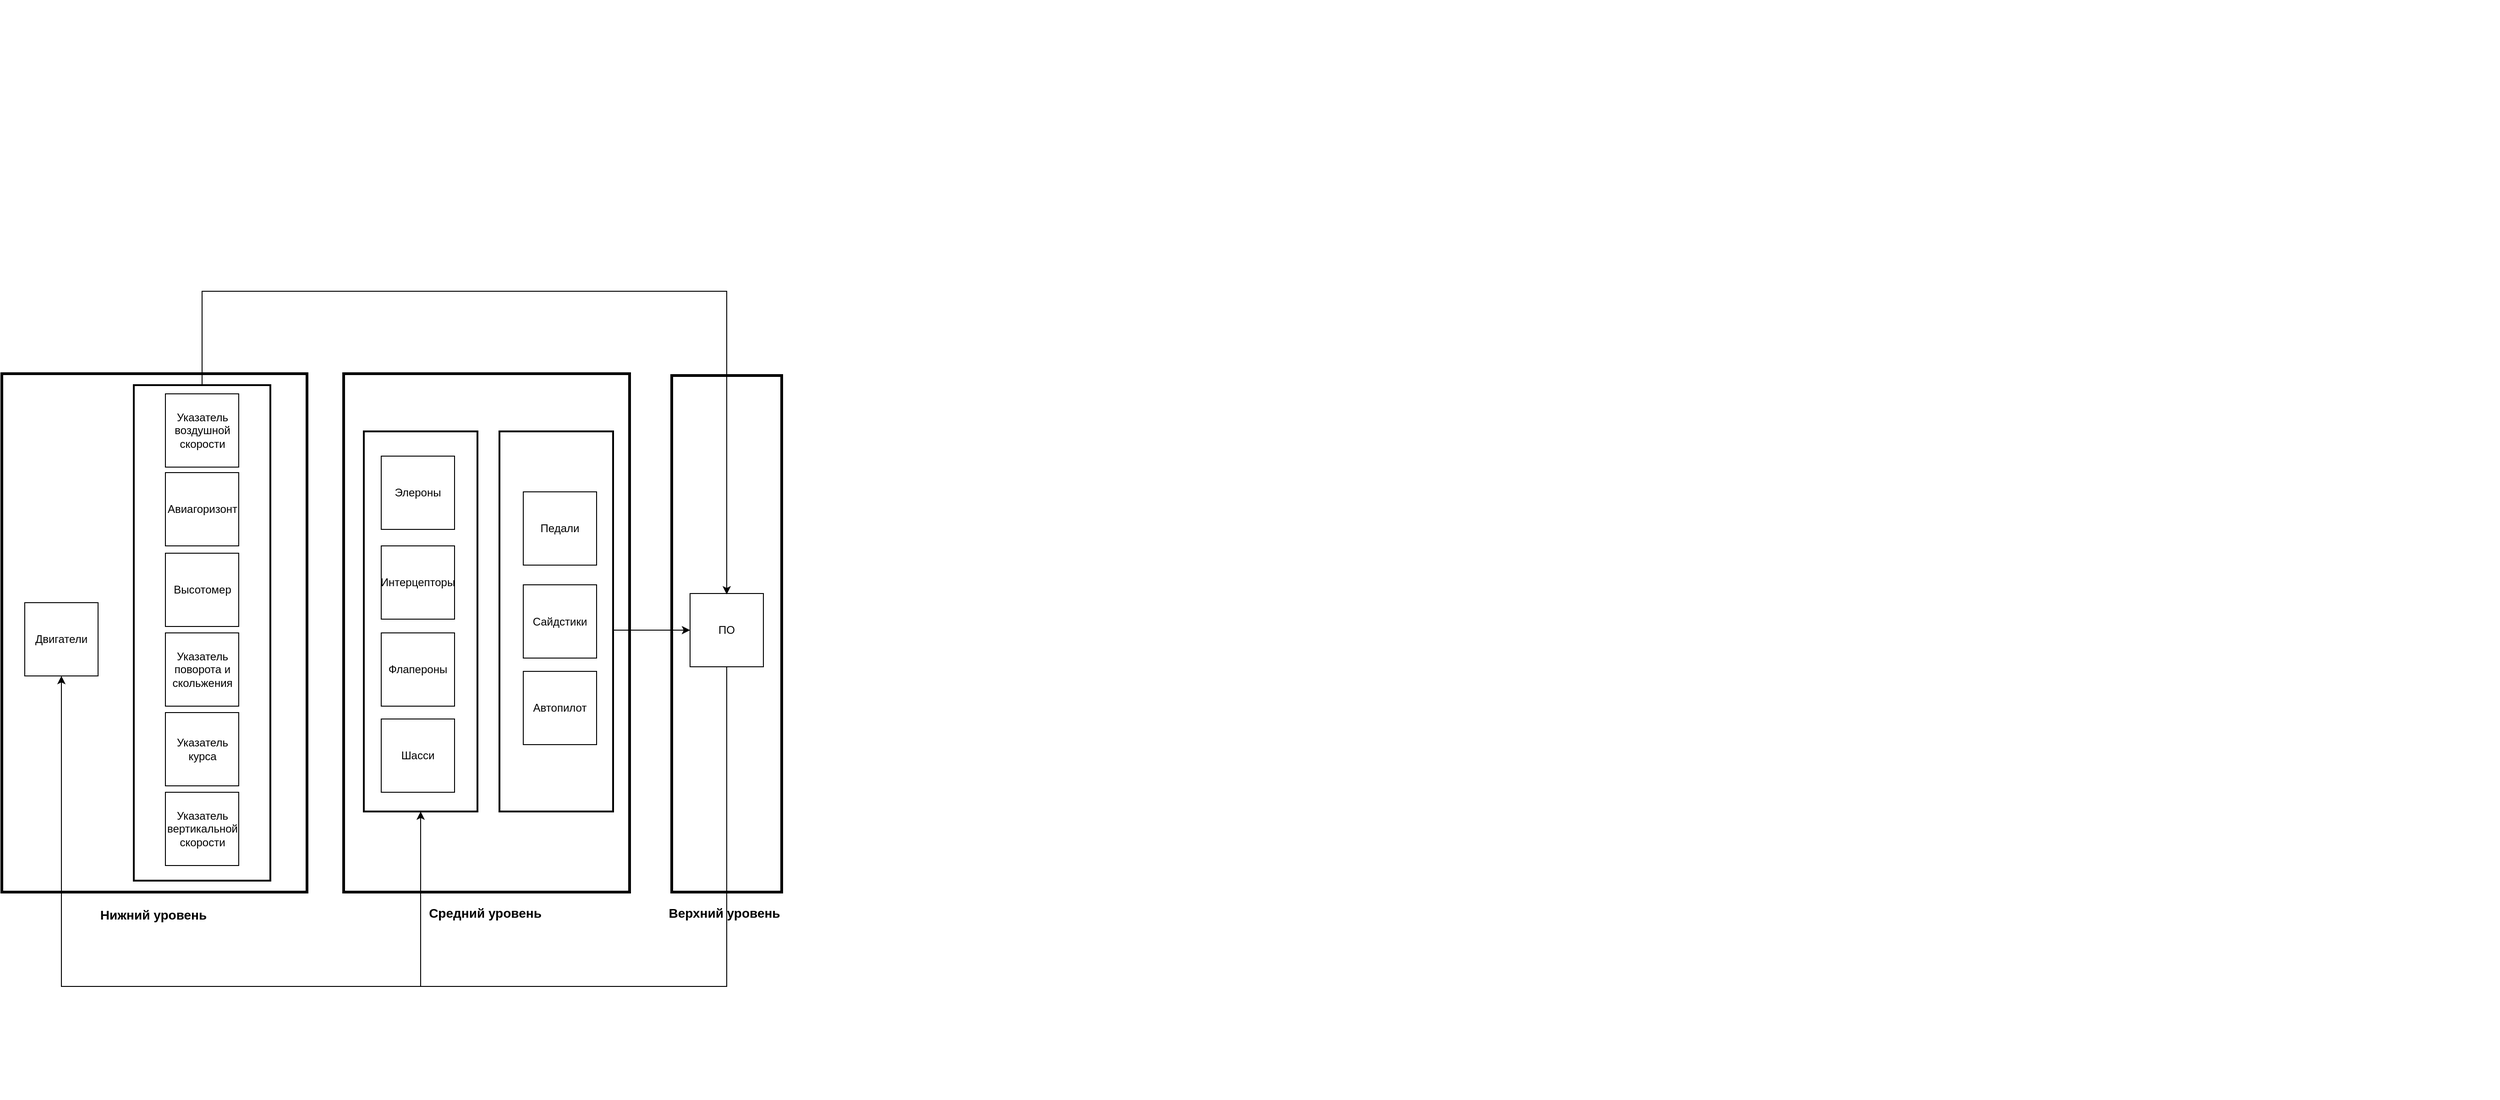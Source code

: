 <mxfile version="21.2.4" type="device">
  <diagram id="pb4V5zXo1L40CZVZ9m56" name="Страница 1">
    <mxGraphModel dx="4074" dy="1916" grid="0" gridSize="10" guides="1" tooltips="1" connect="1" arrows="1" fold="1" page="0" pageScale="1" pageWidth="827" pageHeight="1169" math="0" shadow="0">
      <root>
        <mxCell id="0" />
        <mxCell id="1" parent="0" />
        <mxCell id="Wn7YUfQvkDyUwzYxm6fr-33" value="" style="rounded=0;whiteSpace=wrap;html=1;strokeWidth=3;" vertex="1" parent="1">
          <mxGeometry x="-930" y="-70" width="120" height="564" as="geometry" />
        </mxCell>
        <mxCell id="Wn7YUfQvkDyUwzYxm6fr-32" value="" style="rounded=0;whiteSpace=wrap;html=1;strokeWidth=3;" vertex="1" parent="1">
          <mxGeometry x="-1288" y="-72" width="312" height="566" as="geometry" />
        </mxCell>
        <mxCell id="Wn7YUfQvkDyUwzYxm6fr-38" style="edgeStyle=orthogonalEdgeStyle;rounded=0;orthogonalLoop=1;jettySize=auto;html=1;" edge="1" parent="1" source="Wn7YUfQvkDyUwzYxm6fr-30" target="Wn7YUfQvkDyUwzYxm6fr-20">
          <mxGeometry relative="1" as="geometry">
            <Array as="points">
              <mxPoint x="-975" y="208" />
              <mxPoint x="-975" y="208" />
            </Array>
          </mxGeometry>
        </mxCell>
        <mxCell id="Wn7YUfQvkDyUwzYxm6fr-30" value="" style="rounded=0;whiteSpace=wrap;html=1;strokeWidth=2;" vertex="1" parent="1">
          <mxGeometry x="-1118" y="-9" width="124" height="415" as="geometry" />
        </mxCell>
        <mxCell id="Wn7YUfQvkDyUwzYxm6fr-29" value="" style="rounded=0;whiteSpace=wrap;html=1;strokeWidth=2;" vertex="1" parent="1">
          <mxGeometry x="-1266" y="-9" width="124" height="415" as="geometry" />
        </mxCell>
        <mxCell id="Wn7YUfQvkDyUwzYxm6fr-26" value="" style="rounded=0;whiteSpace=wrap;html=1;strokeWidth=3;" vertex="1" parent="1">
          <mxGeometry x="-1661" y="-72" width="333" height="566" as="geometry" />
        </mxCell>
        <mxCell id="Wn7YUfQvkDyUwzYxm6fr-1" value="" style="shape=image;verticalLabelPosition=bottom;labelBackgroundColor=default;verticalAlign=top;aspect=fixed;imageAspect=0;image=https://www.osp.ru/FileStorage/ARTICLE/Otkrytye_sistemy._SUBD/2014-11/09_14/13166970/Otkrytye_sistemy._SUBD_3_(829).png;" vertex="1" parent="1">
          <mxGeometry x="282" y="-439" width="782" height="958" as="geometry" />
        </mxCell>
        <mxCell id="Wn7YUfQvkDyUwzYxm6fr-2" value="" style="shape=image;verticalLabelPosition=bottom;labelBackgroundColor=default;verticalAlign=top;aspect=fixed;imageAspect=0;image=https://fips.edrid.ru/images/rid/dc/98/d5/d47a66015aebc753b0bd2beabf5d92ce.jpg;" vertex="1" parent="1">
          <mxGeometry x="-563" y="-480" width="849" height="1200" as="geometry" />
        </mxCell>
        <mxCell id="Wn7YUfQvkDyUwzYxm6fr-5" value="&lt;font style=&quot;font-size: 14px;&quot;&gt;&lt;b&gt;Нижний уровень&lt;/b&gt;&lt;/font&gt;" style="text;html=1;align=center;verticalAlign=middle;resizable=0;points=[];autosize=1;strokeColor=none;fillColor=none;strokeWidth=2;" vertex="1" parent="1">
          <mxGeometry x="-1563" y="504" width="134" height="29" as="geometry" />
        </mxCell>
        <mxCell id="Wn7YUfQvkDyUwzYxm6fr-7" value="&lt;font style=&quot;font-size: 14px;&quot;&gt;&lt;b&gt;Средний уровень&lt;/b&gt;&lt;/font&gt;" style="text;html=1;align=center;verticalAlign=middle;resizable=0;points=[];autosize=1;strokeColor=none;fillColor=none;" vertex="1" parent="1">
          <mxGeometry x="-1205" y="502" width="141" height="29" as="geometry" />
        </mxCell>
        <mxCell id="Wn7YUfQvkDyUwzYxm6fr-9" value="&lt;font style=&quot;font-size: 14px;&quot;&gt;&lt;b&gt;Верхний уровень&lt;/b&gt;&lt;/font&gt;" style="text;html=1;align=center;verticalAlign=middle;resizable=0;points=[];autosize=1;strokeColor=none;fillColor=none;" vertex="1" parent="1">
          <mxGeometry x="-943" y="502" width="140" height="29" as="geometry" />
        </mxCell>
        <mxCell id="Wn7YUfQvkDyUwzYxm6fr-17" value="Элероны" style="whiteSpace=wrap;html=1;aspect=fixed;" vertex="1" parent="1">
          <mxGeometry x="-1247" y="18" width="80" height="80" as="geometry" />
        </mxCell>
        <mxCell id="Wn7YUfQvkDyUwzYxm6fr-18" value="Интерцепторы" style="whiteSpace=wrap;html=1;aspect=fixed;" vertex="1" parent="1">
          <mxGeometry x="-1247" y="116" width="80" height="80" as="geometry" />
        </mxCell>
        <mxCell id="Wn7YUfQvkDyUwzYxm6fr-19" value="Шасси" style="whiteSpace=wrap;html=1;aspect=fixed;" vertex="1" parent="1">
          <mxGeometry x="-1247" y="305" width="80" height="80" as="geometry" />
        </mxCell>
        <mxCell id="Wn7YUfQvkDyUwzYxm6fr-36" style="edgeStyle=orthogonalEdgeStyle;rounded=0;orthogonalLoop=1;jettySize=auto;html=1;entryX=0.5;entryY=1;entryDx=0;entryDy=0;" edge="1" parent="1" source="Wn7YUfQvkDyUwzYxm6fr-20" target="Wn7YUfQvkDyUwzYxm6fr-29">
          <mxGeometry relative="1" as="geometry">
            <Array as="points">
              <mxPoint x="-870" y="597" />
              <mxPoint x="-1204" y="597" />
            </Array>
          </mxGeometry>
        </mxCell>
        <mxCell id="Wn7YUfQvkDyUwzYxm6fr-37" style="edgeStyle=orthogonalEdgeStyle;rounded=0;orthogonalLoop=1;jettySize=auto;html=1;entryX=0.5;entryY=1;entryDx=0;entryDy=0;" edge="1" parent="1" source="Wn7YUfQvkDyUwzYxm6fr-20" target="Wn7YUfQvkDyUwzYxm6fr-24">
          <mxGeometry relative="1" as="geometry">
            <Array as="points">
              <mxPoint x="-870" y="597" />
              <mxPoint x="-1596" y="597" />
            </Array>
          </mxGeometry>
        </mxCell>
        <mxCell id="Wn7YUfQvkDyUwzYxm6fr-20" value="ПО" style="whiteSpace=wrap;html=1;aspect=fixed;" vertex="1" parent="1">
          <mxGeometry x="-910" y="168" width="80" height="80" as="geometry" />
        </mxCell>
        <mxCell id="Wn7YUfQvkDyUwzYxm6fr-35" style="edgeStyle=orthogonalEdgeStyle;rounded=0;orthogonalLoop=1;jettySize=auto;html=1;" edge="1" parent="1" source="Wn7YUfQvkDyUwzYxm6fr-27">
          <mxGeometry relative="1" as="geometry">
            <mxPoint x="-870" y="169" as="targetPoint" />
            <Array as="points">
              <mxPoint x="-1442" y="-162" />
              <mxPoint x="-870" y="-162" />
            </Array>
          </mxGeometry>
        </mxCell>
        <mxCell id="Wn7YUfQvkDyUwzYxm6fr-27" value="" style="rounded=0;whiteSpace=wrap;html=1;strokeWidth=2;" vertex="1" parent="1">
          <mxGeometry x="-1517" y="-59.5" width="149" height="541" as="geometry" />
        </mxCell>
        <mxCell id="Wn7YUfQvkDyUwzYxm6fr-21" value="Педали" style="whiteSpace=wrap;html=1;aspect=fixed;" vertex="1" parent="1">
          <mxGeometry x="-1092" y="57" width="80" height="80" as="geometry" />
        </mxCell>
        <mxCell id="Wn7YUfQvkDyUwzYxm6fr-22" value="Сайдстики" style="whiteSpace=wrap;html=1;aspect=fixed;" vertex="1" parent="1">
          <mxGeometry x="-1092" y="158.5" width="80" height="80" as="geometry" />
        </mxCell>
        <mxCell id="Wn7YUfQvkDyUwzYxm6fr-23" value="Флапероны" style="whiteSpace=wrap;html=1;aspect=fixed;" vertex="1" parent="1">
          <mxGeometry x="-1247" y="211" width="80" height="80" as="geometry" />
        </mxCell>
        <mxCell id="Wn7YUfQvkDyUwzYxm6fr-24" value="Двигатели" style="whiteSpace=wrap;html=1;aspect=fixed;" vertex="1" parent="1">
          <mxGeometry x="-1636" y="178" width="80" height="80" as="geometry" />
        </mxCell>
        <mxCell id="Wn7YUfQvkDyUwzYxm6fr-25" value="Автопилот" style="whiteSpace=wrap;html=1;aspect=fixed;" vertex="1" parent="1">
          <mxGeometry x="-1092" y="253" width="80" height="80" as="geometry" />
        </mxCell>
        <mxCell id="Wn7YUfQvkDyUwzYxm6fr-10" value="Указатель воздушной скорости" style="whiteSpace=wrap;html=1;aspect=fixed;" vertex="1" parent="1">
          <mxGeometry x="-1482.5" y="-50" width="80" height="80" as="geometry" />
        </mxCell>
        <mxCell id="Wn7YUfQvkDyUwzYxm6fr-11" value="Авиагоризонт" style="whiteSpace=wrap;html=1;aspect=fixed;" vertex="1" parent="1">
          <mxGeometry x="-1482.5" y="36" width="80" height="80" as="geometry" />
        </mxCell>
        <mxCell id="Wn7YUfQvkDyUwzYxm6fr-12" value="Высотомер" style="whiteSpace=wrap;html=1;aspect=fixed;" vertex="1" parent="1">
          <mxGeometry x="-1482.5" y="124" width="80" height="80" as="geometry" />
        </mxCell>
        <mxCell id="Wn7YUfQvkDyUwzYxm6fr-13" value="Указатель поворота и скольжения" style="whiteSpace=wrap;html=1;aspect=fixed;" vertex="1" parent="1">
          <mxGeometry x="-1482.5" y="211" width="80" height="80" as="geometry" />
        </mxCell>
        <mxCell id="Wn7YUfQvkDyUwzYxm6fr-14" value="Указатель курса" style="whiteSpace=wrap;html=1;aspect=fixed;" vertex="1" parent="1">
          <mxGeometry x="-1482.5" y="298" width="80" height="80" as="geometry" />
        </mxCell>
        <mxCell id="Wn7YUfQvkDyUwzYxm6fr-15" value="Указатель вертикальной скорости" style="whiteSpace=wrap;html=1;aspect=fixed;" vertex="1" parent="1">
          <mxGeometry x="-1482.5" y="385" width="80" height="80" as="geometry" />
        </mxCell>
      </root>
    </mxGraphModel>
  </diagram>
</mxfile>
